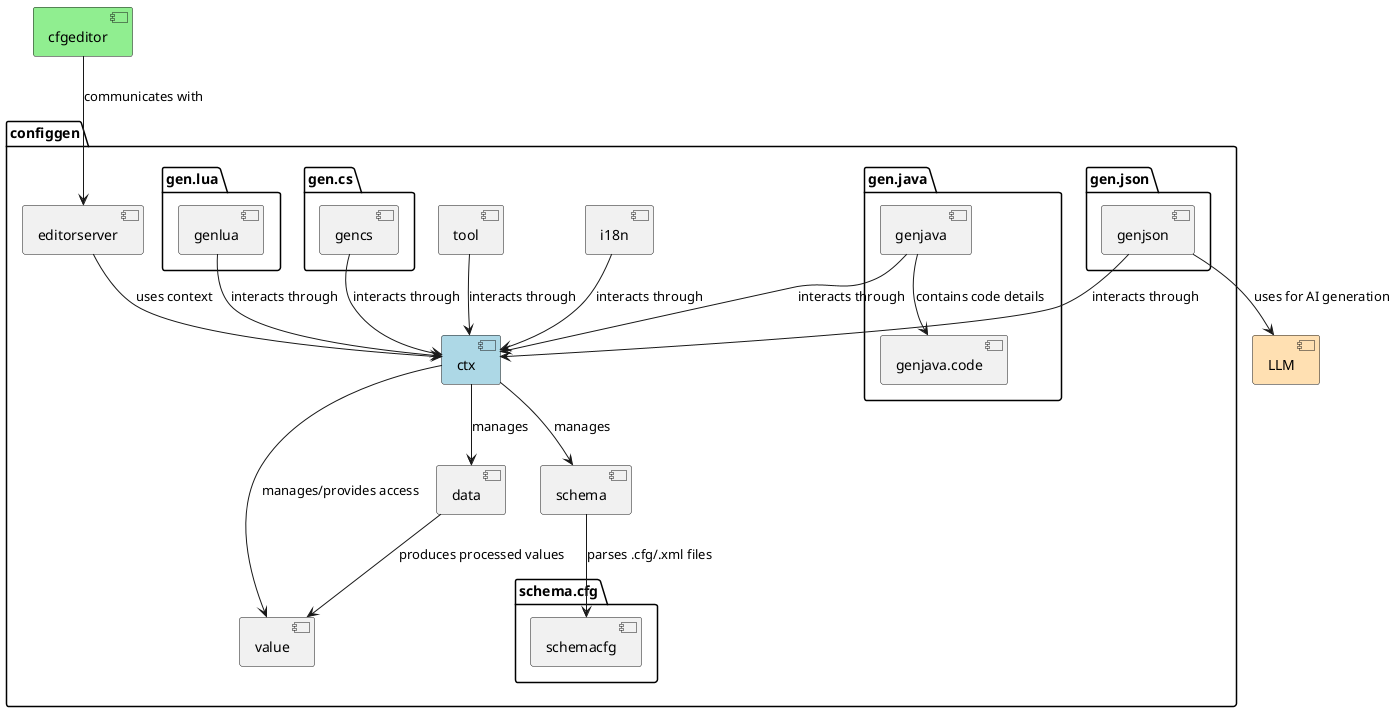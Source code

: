 @startuml
' hide the spot
hide circle

package "configgen" {
  component "ctx" as ctx #lightblue
  component "data" as data
  component "editorserver" as editorserver
  component "i18n" as i18n
  component "schema" as schema
  component "tool" as tool
  component "value" as value

  package "gen.java" {
    component "genjava" as genjava
    component "genjava.code" as genjavacode
    genjava --> genjavacode : contains code details
  }

  package "gen.cs" {
    component "gencs" as gencs
  }

  package "gen.json" {
    component "genjson" as genjson
  }

  package "gen.lua" {
    component "genlua" as genlua
  }

  package "schema.cfg" {
    component "schemacfg" as schemacfg
  }
}

' External Components
component "cfgeditor" as cfgeditor #lightgreen
component "LLM" as LLM #ffe0b2 


' Representing dependencies

' Core components managed by ctx
ctx --> schema : manages
ctx --> data : manages
ctx --> value : manages/provides access

schema --> schemacfg : parses .cfg/.xml files
data --> value : produces processed values

' Packages interacting through ctx
genjava --> ctx : interacts through
gencs --> ctx : interacts through
genjson --> ctx : interacts through
genlua --> ctx : interacts through
tool --> ctx : interacts through
i18n --> ctx : interacts through

' Editor Server interactions
editorserver --> ctx : uses context
' The editorserver handles requests from the external editor and uses core components

' Communication between external components and configgen
cfgeditor --> editorserver : communicates with
genjson --> LLM : uses for AI generation


@enduml